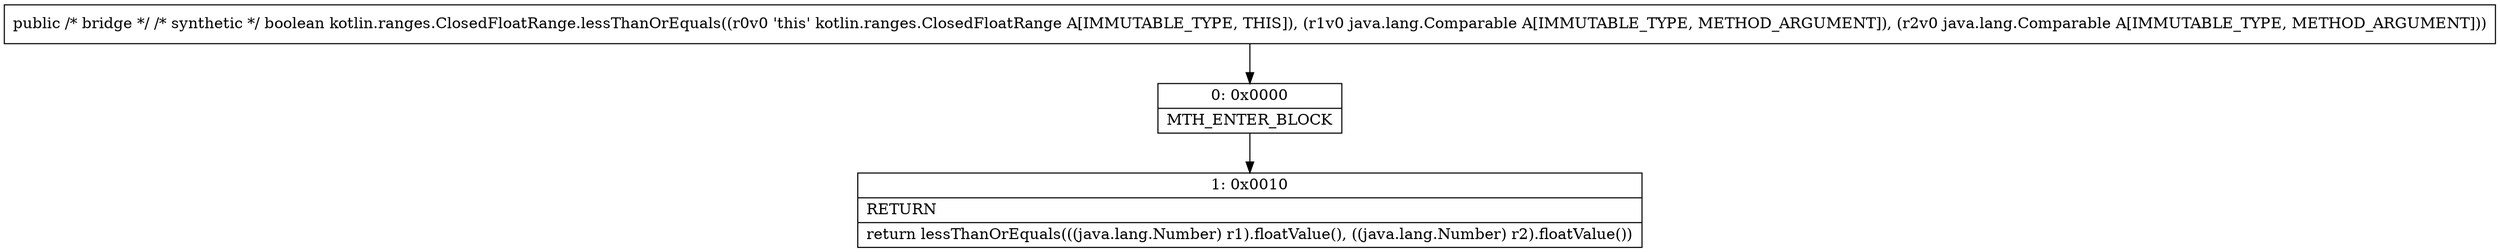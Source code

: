 digraph "CFG forkotlin.ranges.ClosedFloatRange.lessThanOrEquals(Ljava\/lang\/Comparable;Ljava\/lang\/Comparable;)Z" {
Node_0 [shape=record,label="{0\:\ 0x0000|MTH_ENTER_BLOCK\l}"];
Node_1 [shape=record,label="{1\:\ 0x0010|RETURN\l|return lessThanOrEquals(((java.lang.Number) r1).floatValue(), ((java.lang.Number) r2).floatValue())\l}"];
MethodNode[shape=record,label="{public \/* bridge *\/ \/* synthetic *\/ boolean kotlin.ranges.ClosedFloatRange.lessThanOrEquals((r0v0 'this' kotlin.ranges.ClosedFloatRange A[IMMUTABLE_TYPE, THIS]), (r1v0 java.lang.Comparable A[IMMUTABLE_TYPE, METHOD_ARGUMENT]), (r2v0 java.lang.Comparable A[IMMUTABLE_TYPE, METHOD_ARGUMENT])) }"];
MethodNode -> Node_0;
Node_0 -> Node_1;
}

